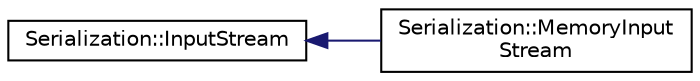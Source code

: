 digraph "Graphical Class Hierarchy"
{
  edge [fontname="Helvetica",fontsize="10",labelfontname="Helvetica",labelfontsize="10"];
  node [fontname="Helvetica",fontsize="10",shape=record];
  rankdir="LR";
  Node0 [label="Serialization::InputStream",height=0.2,width=0.4,color="black", fillcolor="white", style="filled",URL="$struct_serialization_1_1_input_stream.html"];
  Node0 -> Node1 [dir="back",color="midnightblue",fontsize="10",style="solid",fontname="Helvetica"];
  Node1 [label="Serialization::MemoryInput\lStream",height=0.2,width=0.4,color="black", fillcolor="white", style="filled",URL="$struct_serialization_1_1_memory_input_stream.html"];
}
